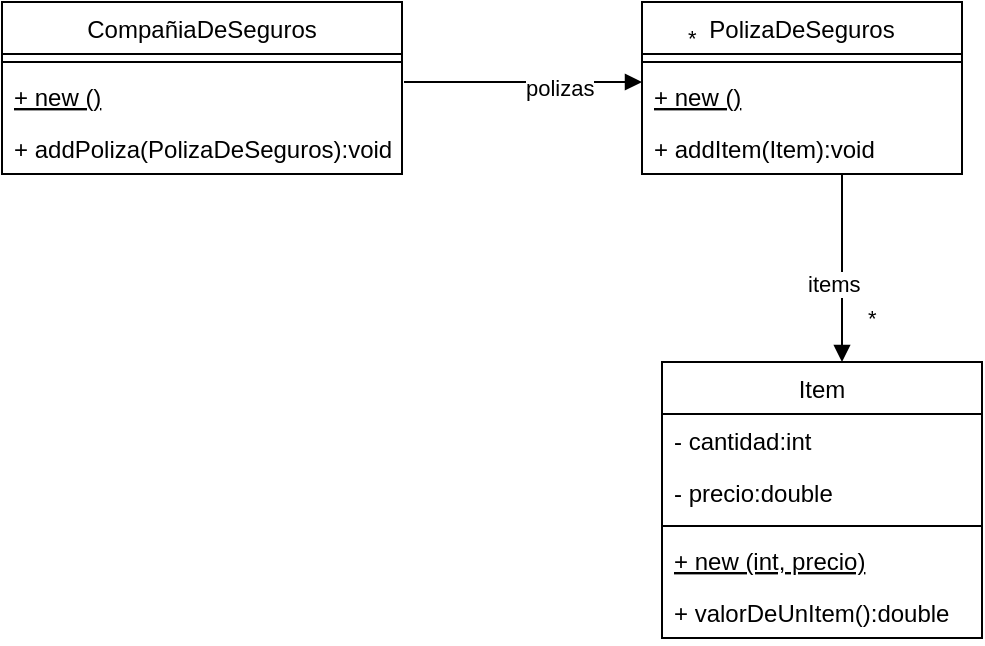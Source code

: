 <mxfile version="20.6.0" type="github">
  <diagram id="C5RBs43oDa-KdzZeNtuy" name="Page-1">
    <mxGraphModel dx="868" dy="450" grid="1" gridSize="10" guides="1" tooltips="1" connect="1" arrows="1" fold="1" page="1" pageScale="1" pageWidth="827" pageHeight="1169" math="0" shadow="0">
      <root>
        <mxCell id="WIyWlLk6GJQsqaUBKTNV-0" />
        <mxCell id="WIyWlLk6GJQsqaUBKTNV-1" parent="WIyWlLk6GJQsqaUBKTNV-0" />
        <mxCell id="Q4Jgzchujn3yijIAJBRP-0" value="Item" style="swimlane;fontStyle=0;align=center;verticalAlign=top;childLayout=stackLayout;horizontal=1;startSize=26;horizontalStack=0;resizeParent=1;resizeParentMax=0;resizeLast=0;collapsible=1;marginBottom=0;" vertex="1" parent="WIyWlLk6GJQsqaUBKTNV-1">
          <mxGeometry x="370" y="260" width="160" height="138" as="geometry" />
        </mxCell>
        <mxCell id="Q4Jgzchujn3yijIAJBRP-1" value="- cantidad:int" style="text;strokeColor=none;fillColor=none;align=left;verticalAlign=top;spacingLeft=4;spacingRight=4;overflow=hidden;rotatable=0;points=[[0,0.5],[1,0.5]];portConstraint=eastwest;" vertex="1" parent="Q4Jgzchujn3yijIAJBRP-0">
          <mxGeometry y="26" width="160" height="26" as="geometry" />
        </mxCell>
        <mxCell id="Q4Jgzchujn3yijIAJBRP-3" value="- precio:double" style="text;strokeColor=none;fillColor=none;align=left;verticalAlign=top;spacingLeft=4;spacingRight=4;overflow=hidden;rotatable=0;points=[[0,0.5],[1,0.5]];portConstraint=eastwest;" vertex="1" parent="Q4Jgzchujn3yijIAJBRP-0">
          <mxGeometry y="52" width="160" height="26" as="geometry" />
        </mxCell>
        <mxCell id="Q4Jgzchujn3yijIAJBRP-2" value="" style="line;strokeWidth=1;fillColor=none;align=left;verticalAlign=middle;spacingTop=-1;spacingLeft=3;spacingRight=3;rotatable=0;labelPosition=right;points=[];portConstraint=eastwest;strokeColor=inherit;" vertex="1" parent="Q4Jgzchujn3yijIAJBRP-0">
          <mxGeometry y="78" width="160" height="8" as="geometry" />
        </mxCell>
        <mxCell id="Q4Jgzchujn3yijIAJBRP-4" value="+ new (int, precio)" style="text;strokeColor=none;fillColor=none;align=left;verticalAlign=top;spacingLeft=4;spacingRight=4;overflow=hidden;rotatable=0;points=[[0,0.5],[1,0.5]];portConstraint=eastwest;fontStyle=4" vertex="1" parent="Q4Jgzchujn3yijIAJBRP-0">
          <mxGeometry y="86" width="160" height="26" as="geometry" />
        </mxCell>
        <mxCell id="Q4Jgzchujn3yijIAJBRP-5" value="+ valorDeUnItem():double" style="text;strokeColor=none;fillColor=none;align=left;verticalAlign=top;spacingLeft=4;spacingRight=4;overflow=hidden;rotatable=0;points=[[0,0.5],[1,0.5]];portConstraint=eastwest;fontStyle=0" vertex="1" parent="Q4Jgzchujn3yijIAJBRP-0">
          <mxGeometry y="112" width="160" height="26" as="geometry" />
        </mxCell>
        <mxCell id="Q4Jgzchujn3yijIAJBRP-11" value="PolizaDeSeguros" style="swimlane;fontStyle=0;align=center;verticalAlign=top;childLayout=stackLayout;horizontal=1;startSize=26;horizontalStack=0;resizeParent=1;resizeParentMax=0;resizeLast=0;collapsible=1;marginBottom=0;" vertex="1" parent="WIyWlLk6GJQsqaUBKTNV-1">
          <mxGeometry x="360" y="80" width="160" height="86" as="geometry" />
        </mxCell>
        <mxCell id="Q4Jgzchujn3yijIAJBRP-13" value="" style="line;strokeWidth=1;fillColor=none;align=left;verticalAlign=middle;spacingTop=-1;spacingLeft=3;spacingRight=3;rotatable=0;labelPosition=right;points=[];portConstraint=eastwest;strokeColor=inherit;" vertex="1" parent="Q4Jgzchujn3yijIAJBRP-11">
          <mxGeometry y="26" width="160" height="8" as="geometry" />
        </mxCell>
        <mxCell id="Q4Jgzchujn3yijIAJBRP-14" value="+ new ()" style="text;strokeColor=none;fillColor=none;align=left;verticalAlign=top;spacingLeft=4;spacingRight=4;overflow=hidden;rotatable=0;points=[[0,0.5],[1,0.5]];portConstraint=eastwest;fontStyle=4" vertex="1" parent="Q4Jgzchujn3yijIAJBRP-11">
          <mxGeometry y="34" width="160" height="26" as="geometry" />
        </mxCell>
        <mxCell id="Q4Jgzchujn3yijIAJBRP-26" value="+ addItem(Item):void" style="text;strokeColor=none;fillColor=none;align=left;verticalAlign=top;spacingLeft=4;spacingRight=4;overflow=hidden;rotatable=0;points=[[0,0.5],[1,0.5]];portConstraint=eastwest;fontStyle=0" vertex="1" parent="Q4Jgzchujn3yijIAJBRP-11">
          <mxGeometry y="60" width="160" height="26" as="geometry" />
        </mxCell>
        <mxCell id="Q4Jgzchujn3yijIAJBRP-15" value="CompañiaDeSeguros" style="swimlane;fontStyle=0;align=center;verticalAlign=top;childLayout=stackLayout;horizontal=1;startSize=26;horizontalStack=0;resizeParent=1;resizeParentMax=0;resizeLast=0;collapsible=1;marginBottom=0;" vertex="1" parent="WIyWlLk6GJQsqaUBKTNV-1">
          <mxGeometry x="40" y="80" width="200" height="86" as="geometry" />
        </mxCell>
        <mxCell id="Q4Jgzchujn3yijIAJBRP-17" value="" style="line;strokeWidth=1;fillColor=none;align=left;verticalAlign=middle;spacingTop=-1;spacingLeft=3;spacingRight=3;rotatable=0;labelPosition=right;points=[];portConstraint=eastwest;strokeColor=inherit;" vertex="1" parent="Q4Jgzchujn3yijIAJBRP-15">
          <mxGeometry y="26" width="200" height="8" as="geometry" />
        </mxCell>
        <mxCell id="Q4Jgzchujn3yijIAJBRP-18" value="+ new ()" style="text;strokeColor=none;fillColor=none;align=left;verticalAlign=top;spacingLeft=4;spacingRight=4;overflow=hidden;rotatable=0;points=[[0,0.5],[1,0.5]];portConstraint=eastwest;fontStyle=4" vertex="1" parent="Q4Jgzchujn3yijIAJBRP-15">
          <mxGeometry y="34" width="200" height="26" as="geometry" />
        </mxCell>
        <mxCell id="Q4Jgzchujn3yijIAJBRP-28" value="+ addPoliza(PolizaDeSeguros):void" style="text;strokeColor=none;fillColor=none;align=left;verticalAlign=top;spacingLeft=4;spacingRight=4;overflow=hidden;rotatable=0;points=[[0,0.5],[1,0.5]];portConstraint=eastwest;fontStyle=0" vertex="1" parent="Q4Jgzchujn3yijIAJBRP-15">
          <mxGeometry y="60" width="200" height="26" as="geometry" />
        </mxCell>
        <mxCell id="Q4Jgzchujn3yijIAJBRP-19" value="polizas" style="endArrow=block;endFill=1;html=1;edgeStyle=orthogonalEdgeStyle;align=left;verticalAlign=top;rounded=0;exitX=1.005;exitY=0.231;exitDx=0;exitDy=0;exitPerimeter=0;" edge="1" parent="WIyWlLk6GJQsqaUBKTNV-1" source="Q4Jgzchujn3yijIAJBRP-18">
          <mxGeometry y="10" relative="1" as="geometry">
            <mxPoint x="250" y="120" as="sourcePoint" />
            <mxPoint x="360" y="120" as="targetPoint" />
            <mxPoint as="offset" />
          </mxGeometry>
        </mxCell>
        <mxCell id="Q4Jgzchujn3yijIAJBRP-20" value="*" style="edgeLabel;resizable=0;html=1;align=left;verticalAlign=bottom;" connectable="0" vertex="1" parent="Q4Jgzchujn3yijIAJBRP-19">
          <mxGeometry x="-1" relative="1" as="geometry">
            <mxPoint x="140" y="-14" as="offset" />
          </mxGeometry>
        </mxCell>
        <mxCell id="Q4Jgzchujn3yijIAJBRP-21" value="items" style="endArrow=block;endFill=1;html=1;edgeStyle=orthogonalEdgeStyle;align=left;verticalAlign=top;rounded=0;" edge="1" parent="WIyWlLk6GJQsqaUBKTNV-1">
          <mxGeometry x="-0.111" y="-19" relative="1" as="geometry">
            <mxPoint x="460" y="166" as="sourcePoint" />
            <mxPoint x="460" y="260" as="targetPoint" />
            <Array as="points">
              <mxPoint x="460.5" y="236" />
              <mxPoint x="460.5" y="236" />
            </Array>
            <mxPoint as="offset" />
          </mxGeometry>
        </mxCell>
        <mxCell id="Q4Jgzchujn3yijIAJBRP-22" value="*" style="edgeLabel;resizable=0;html=1;align=left;verticalAlign=bottom;" connectable="0" vertex="1" parent="Q4Jgzchujn3yijIAJBRP-21">
          <mxGeometry x="-1" relative="1" as="geometry">
            <mxPoint x="11" y="80" as="offset" />
          </mxGeometry>
        </mxCell>
      </root>
    </mxGraphModel>
  </diagram>
</mxfile>
